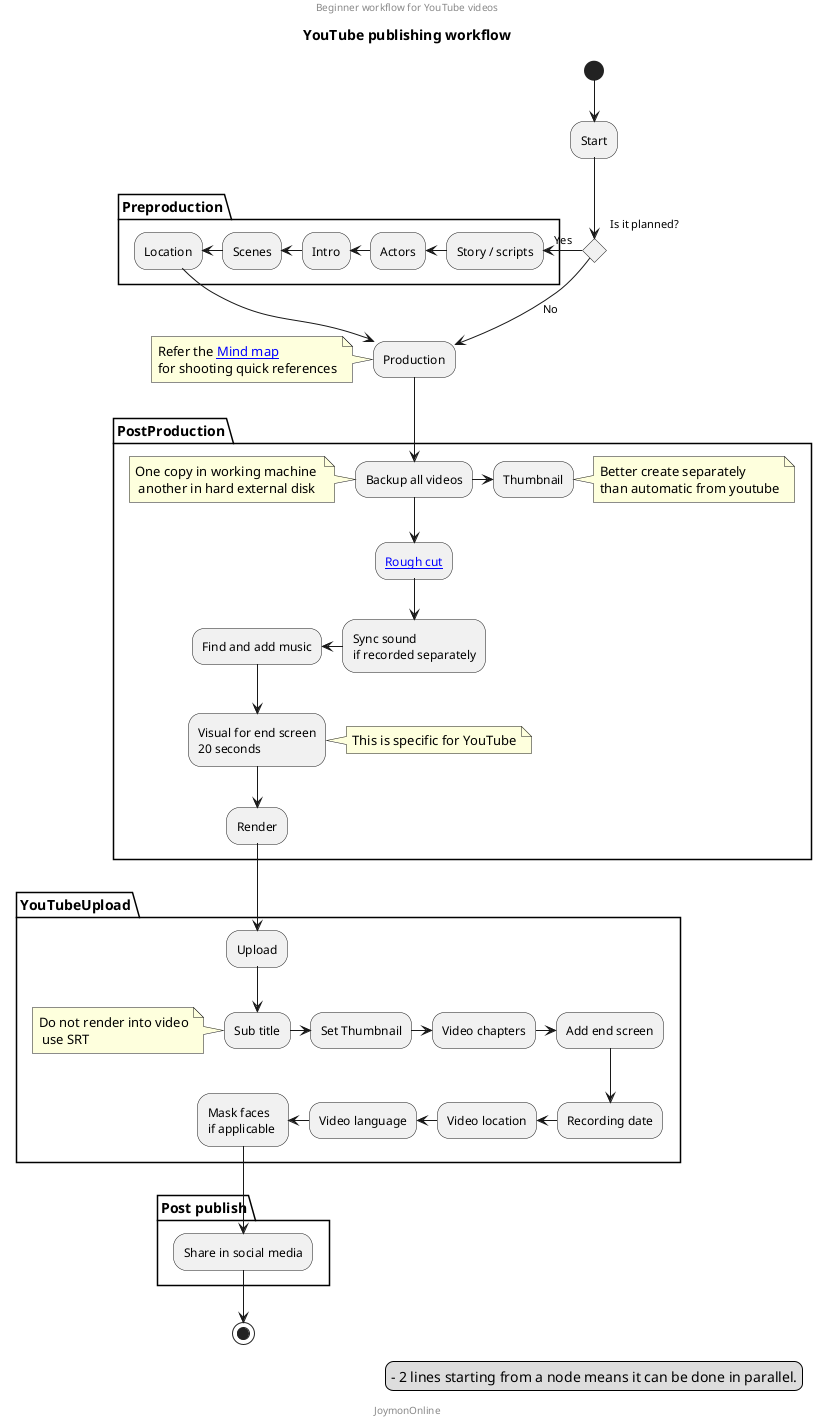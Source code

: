 @startuml
Title YouTube publishing workflow
center header
Beginner workflow for YouTube videos
endheader
(*) -->"Start"
if "Is it planned?" then
partition "Preproduction" {
    --left> [Yes] "Story / scripts"
    --left> "Actors"
    --left> "Intro"
    --left> "Scenes"
    -left-> "Location"
}
--> "Production" as P
note left:Refer the [[https://www.plantuml.com/plantuml/proxy?fmt=svg&cache=no&src=https://raw.githubusercontent.com/mind-maps/technology/master/media/video/publishing.puml Mind map]] \nfor shooting quick references
else
-->[No] P
endif
partition PostProduction {
    --> "Backup all videos" as B
    note left:One copy in working machine \n another in hard external disk
    --> "[[https://en.wikipedia.org/wiki/Rough_cut Rough cut]]" as RC
    --> "Sync sound\nif recorded separately"
    --left> "Find and add music"
    --> "Visual for end screen\n20 seconds"
    note right:This is specific for YouTube
    --> "Render" as R
    B -right-> "Thumbnail"
    note right: Better create separately \nthan automatic from youtube
}
partition YouTubeUpload {

    R --> "Upload" as U
    U --> "Sub title" as ST
    note left:Do not render into video\n use SRT
    ST--right> "Set Thumbnail" as STN
    STN --right> "Video chapters" as VC
    VC --right> "Add end screen" as ES
    ES --> "Recording date"
    --left> "Video location"
    --left> "Video language"
    --left> "Mask faces \nif applicable " as MF
}
partition "Post publish"{
    --> "Share in social media" as SM

}
-->(*)
center footer JoymonOnline

legend right
  - 2 lines starting from a node means it can be done in parallel.
endlegend

@enduml